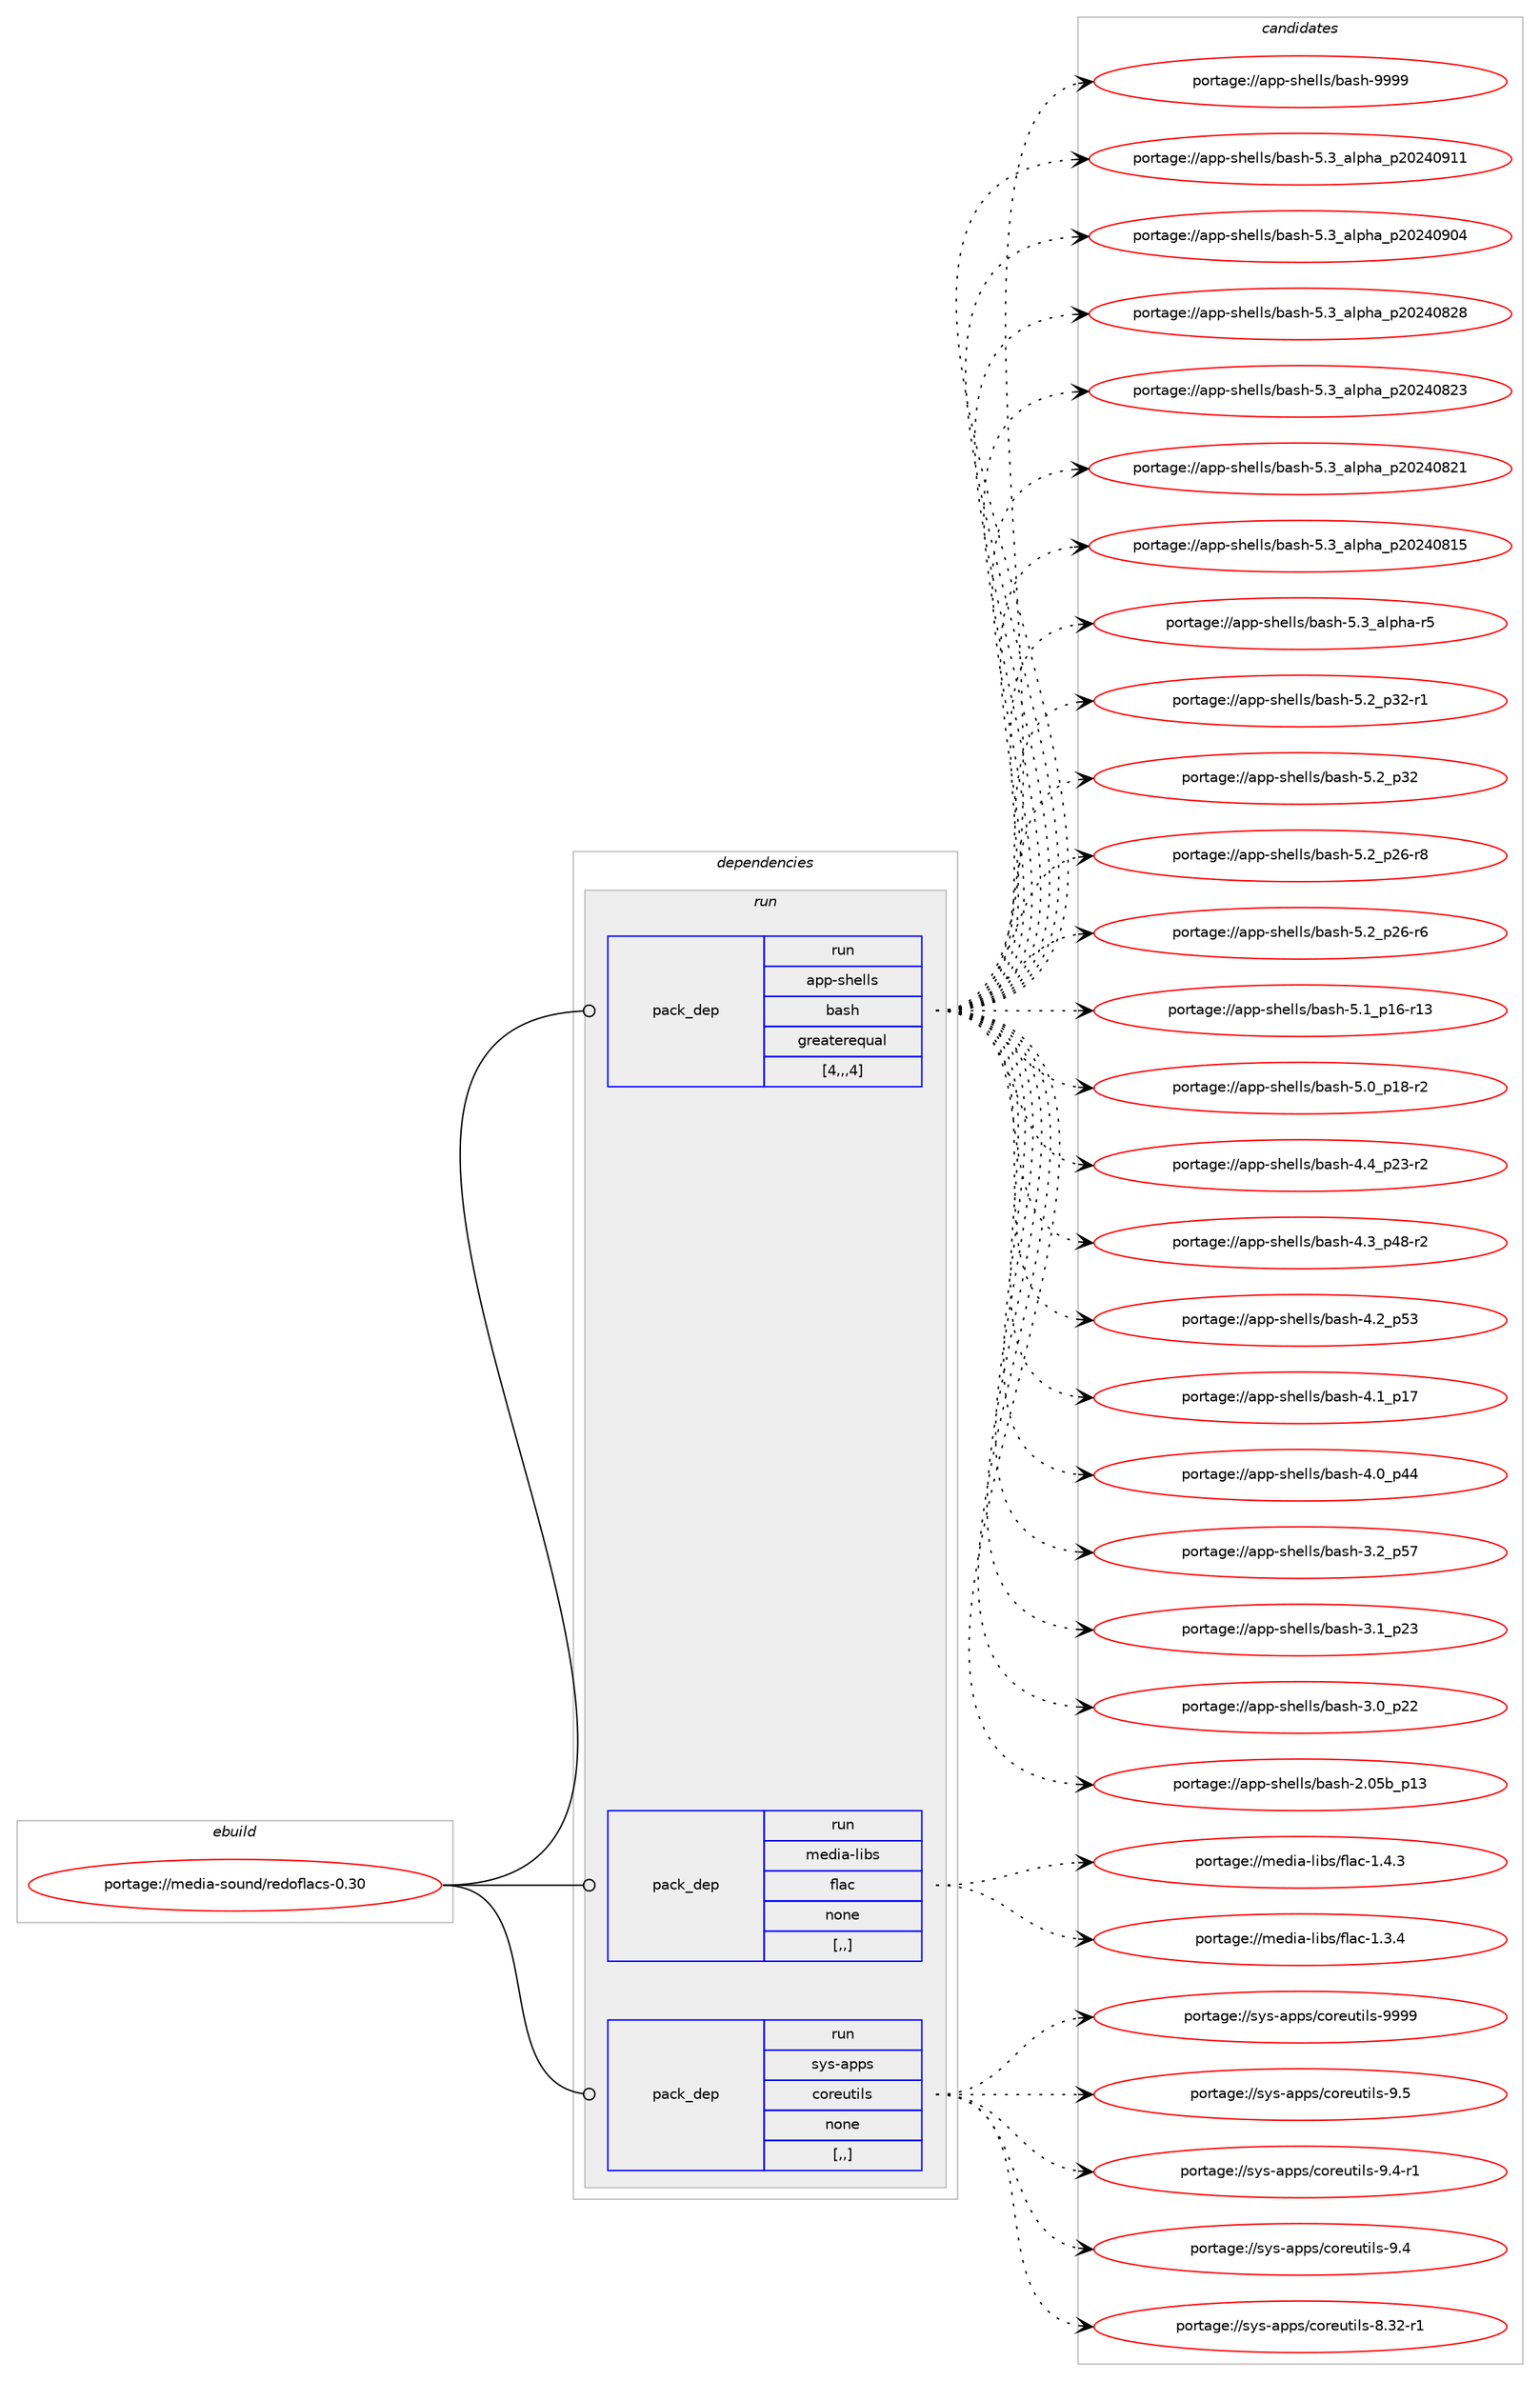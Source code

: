 digraph prolog {

# *************
# Graph options
# *************

newrank=true;
concentrate=true;
compound=true;
graph [rankdir=LR,fontname=Helvetica,fontsize=10,ranksep=1.5];#, ranksep=2.5, nodesep=0.2];
edge  [arrowhead=vee];
node  [fontname=Helvetica,fontsize=10];

# **********
# The ebuild
# **********

subgraph cluster_leftcol {
color=gray;
label=<<i>ebuild</i>>;
id [label="portage://media-sound/redoflacs-0.30", color=red, width=4, href="../media-sound/redoflacs-0.30.svg"];
}

# ****************
# The dependencies
# ****************

subgraph cluster_midcol {
color=gray;
label=<<i>dependencies</i>>;
subgraph cluster_compile {
fillcolor="#eeeeee";
style=filled;
label=<<i>compile</i>>;
}
subgraph cluster_compileandrun {
fillcolor="#eeeeee";
style=filled;
label=<<i>compile and run</i>>;
}
subgraph cluster_run {
fillcolor="#eeeeee";
style=filled;
label=<<i>run</i>>;
subgraph pack609909 {
dependency831156 [label=<<TABLE BORDER="0" CELLBORDER="1" CELLSPACING="0" CELLPADDING="4" WIDTH="220"><TR><TD ROWSPAN="6" CELLPADDING="30">pack_dep</TD></TR><TR><TD WIDTH="110">run</TD></TR><TR><TD>app-shells</TD></TR><TR><TD>bash</TD></TR><TR><TD>greaterequal</TD></TR><TR><TD>[4,,,4]</TD></TR></TABLE>>, shape=none, color=blue];
}
id:e -> dependency831156:w [weight=20,style="solid",arrowhead="odot"];
subgraph pack609910 {
dependency831157 [label=<<TABLE BORDER="0" CELLBORDER="1" CELLSPACING="0" CELLPADDING="4" WIDTH="220"><TR><TD ROWSPAN="6" CELLPADDING="30">pack_dep</TD></TR><TR><TD WIDTH="110">run</TD></TR><TR><TD>media-libs</TD></TR><TR><TD>flac</TD></TR><TR><TD>none</TD></TR><TR><TD>[,,]</TD></TR></TABLE>>, shape=none, color=blue];
}
id:e -> dependency831157:w [weight=20,style="solid",arrowhead="odot"];
subgraph pack609911 {
dependency831158 [label=<<TABLE BORDER="0" CELLBORDER="1" CELLSPACING="0" CELLPADDING="4" WIDTH="220"><TR><TD ROWSPAN="6" CELLPADDING="30">pack_dep</TD></TR><TR><TD WIDTH="110">run</TD></TR><TR><TD>sys-apps</TD></TR><TR><TD>coreutils</TD></TR><TR><TD>none</TD></TR><TR><TD>[,,]</TD></TR></TABLE>>, shape=none, color=blue];
}
id:e -> dependency831158:w [weight=20,style="solid",arrowhead="odot"];
}
}

# **************
# The candidates
# **************

subgraph cluster_choices {
rank=same;
color=gray;
label=<<i>candidates</i>>;

subgraph choice609909 {
color=black;
nodesep=1;
choice97112112451151041011081081154798971151044557575757 [label="portage://app-shells/bash-9999", color=red, width=4,href="../app-shells/bash-9999.svg"];
choice971121124511510410110810811547989711510445534651959710811210497951125048505248574949 [label="portage://app-shells/bash-5.3_alpha_p20240911", color=red, width=4,href="../app-shells/bash-5.3_alpha_p20240911.svg"];
choice971121124511510410110810811547989711510445534651959710811210497951125048505248574852 [label="portage://app-shells/bash-5.3_alpha_p20240904", color=red, width=4,href="../app-shells/bash-5.3_alpha_p20240904.svg"];
choice971121124511510410110810811547989711510445534651959710811210497951125048505248565056 [label="portage://app-shells/bash-5.3_alpha_p20240828", color=red, width=4,href="../app-shells/bash-5.3_alpha_p20240828.svg"];
choice971121124511510410110810811547989711510445534651959710811210497951125048505248565051 [label="portage://app-shells/bash-5.3_alpha_p20240823", color=red, width=4,href="../app-shells/bash-5.3_alpha_p20240823.svg"];
choice971121124511510410110810811547989711510445534651959710811210497951125048505248565049 [label="portage://app-shells/bash-5.3_alpha_p20240821", color=red, width=4,href="../app-shells/bash-5.3_alpha_p20240821.svg"];
choice971121124511510410110810811547989711510445534651959710811210497951125048505248564953 [label="portage://app-shells/bash-5.3_alpha_p20240815", color=red, width=4,href="../app-shells/bash-5.3_alpha_p20240815.svg"];
choice9711211245115104101108108115479897115104455346519597108112104974511453 [label="portage://app-shells/bash-5.3_alpha-r5", color=red, width=4,href="../app-shells/bash-5.3_alpha-r5.svg"];
choice9711211245115104101108108115479897115104455346509511251504511449 [label="portage://app-shells/bash-5.2_p32-r1", color=red, width=4,href="../app-shells/bash-5.2_p32-r1.svg"];
choice971121124511510410110810811547989711510445534650951125150 [label="portage://app-shells/bash-5.2_p32", color=red, width=4,href="../app-shells/bash-5.2_p32.svg"];
choice9711211245115104101108108115479897115104455346509511250544511456 [label="portage://app-shells/bash-5.2_p26-r8", color=red, width=4,href="../app-shells/bash-5.2_p26-r8.svg"];
choice9711211245115104101108108115479897115104455346509511250544511454 [label="portage://app-shells/bash-5.2_p26-r6", color=red, width=4,href="../app-shells/bash-5.2_p26-r6.svg"];
choice971121124511510410110810811547989711510445534649951124954451144951 [label="portage://app-shells/bash-5.1_p16-r13", color=red, width=4,href="../app-shells/bash-5.1_p16-r13.svg"];
choice9711211245115104101108108115479897115104455346489511249564511450 [label="portage://app-shells/bash-5.0_p18-r2", color=red, width=4,href="../app-shells/bash-5.0_p18-r2.svg"];
choice9711211245115104101108108115479897115104455246529511250514511450 [label="portage://app-shells/bash-4.4_p23-r2", color=red, width=4,href="../app-shells/bash-4.4_p23-r2.svg"];
choice9711211245115104101108108115479897115104455246519511252564511450 [label="portage://app-shells/bash-4.3_p48-r2", color=red, width=4,href="../app-shells/bash-4.3_p48-r2.svg"];
choice971121124511510410110810811547989711510445524650951125351 [label="portage://app-shells/bash-4.2_p53", color=red, width=4,href="../app-shells/bash-4.2_p53.svg"];
choice971121124511510410110810811547989711510445524649951124955 [label="portage://app-shells/bash-4.1_p17", color=red, width=4,href="../app-shells/bash-4.1_p17.svg"];
choice971121124511510410110810811547989711510445524648951125252 [label="portage://app-shells/bash-4.0_p44", color=red, width=4,href="../app-shells/bash-4.0_p44.svg"];
choice971121124511510410110810811547989711510445514650951125355 [label="portage://app-shells/bash-3.2_p57", color=red, width=4,href="../app-shells/bash-3.2_p57.svg"];
choice971121124511510410110810811547989711510445514649951125051 [label="portage://app-shells/bash-3.1_p23", color=red, width=4,href="../app-shells/bash-3.1_p23.svg"];
choice971121124511510410110810811547989711510445514648951125050 [label="portage://app-shells/bash-3.0_p22", color=red, width=4,href="../app-shells/bash-3.0_p22.svg"];
choice9711211245115104101108108115479897115104455046485398951124951 [label="portage://app-shells/bash-2.05b_p13", color=red, width=4,href="../app-shells/bash-2.05b_p13.svg"];
dependency831156:e -> choice97112112451151041011081081154798971151044557575757:w [style=dotted,weight="100"];
dependency831156:e -> choice971121124511510410110810811547989711510445534651959710811210497951125048505248574949:w [style=dotted,weight="100"];
dependency831156:e -> choice971121124511510410110810811547989711510445534651959710811210497951125048505248574852:w [style=dotted,weight="100"];
dependency831156:e -> choice971121124511510410110810811547989711510445534651959710811210497951125048505248565056:w [style=dotted,weight="100"];
dependency831156:e -> choice971121124511510410110810811547989711510445534651959710811210497951125048505248565051:w [style=dotted,weight="100"];
dependency831156:e -> choice971121124511510410110810811547989711510445534651959710811210497951125048505248565049:w [style=dotted,weight="100"];
dependency831156:e -> choice971121124511510410110810811547989711510445534651959710811210497951125048505248564953:w [style=dotted,weight="100"];
dependency831156:e -> choice9711211245115104101108108115479897115104455346519597108112104974511453:w [style=dotted,weight="100"];
dependency831156:e -> choice9711211245115104101108108115479897115104455346509511251504511449:w [style=dotted,weight="100"];
dependency831156:e -> choice971121124511510410110810811547989711510445534650951125150:w [style=dotted,weight="100"];
dependency831156:e -> choice9711211245115104101108108115479897115104455346509511250544511456:w [style=dotted,weight="100"];
dependency831156:e -> choice9711211245115104101108108115479897115104455346509511250544511454:w [style=dotted,weight="100"];
dependency831156:e -> choice971121124511510410110810811547989711510445534649951124954451144951:w [style=dotted,weight="100"];
dependency831156:e -> choice9711211245115104101108108115479897115104455346489511249564511450:w [style=dotted,weight="100"];
dependency831156:e -> choice9711211245115104101108108115479897115104455246529511250514511450:w [style=dotted,weight="100"];
dependency831156:e -> choice9711211245115104101108108115479897115104455246519511252564511450:w [style=dotted,weight="100"];
dependency831156:e -> choice971121124511510410110810811547989711510445524650951125351:w [style=dotted,weight="100"];
dependency831156:e -> choice971121124511510410110810811547989711510445524649951124955:w [style=dotted,weight="100"];
dependency831156:e -> choice971121124511510410110810811547989711510445524648951125252:w [style=dotted,weight="100"];
dependency831156:e -> choice971121124511510410110810811547989711510445514650951125355:w [style=dotted,weight="100"];
dependency831156:e -> choice971121124511510410110810811547989711510445514649951125051:w [style=dotted,weight="100"];
dependency831156:e -> choice971121124511510410110810811547989711510445514648951125050:w [style=dotted,weight="100"];
dependency831156:e -> choice9711211245115104101108108115479897115104455046485398951124951:w [style=dotted,weight="100"];
}
subgraph choice609910 {
color=black;
nodesep=1;
choice109101100105974510810598115471021089799454946524651 [label="portage://media-libs/flac-1.4.3", color=red, width=4,href="../media-libs/flac-1.4.3.svg"];
choice109101100105974510810598115471021089799454946514652 [label="portage://media-libs/flac-1.3.4", color=red, width=4,href="../media-libs/flac-1.3.4.svg"];
dependency831157:e -> choice109101100105974510810598115471021089799454946524651:w [style=dotted,weight="100"];
dependency831157:e -> choice109101100105974510810598115471021089799454946514652:w [style=dotted,weight="100"];
}
subgraph choice609911 {
color=black;
nodesep=1;
choice115121115459711211211547991111141011171161051081154557575757 [label="portage://sys-apps/coreutils-9999", color=red, width=4,href="../sys-apps/coreutils-9999.svg"];
choice1151211154597112112115479911111410111711610510811545574653 [label="portage://sys-apps/coreutils-9.5", color=red, width=4,href="../sys-apps/coreutils-9.5.svg"];
choice11512111545971121121154799111114101117116105108115455746524511449 [label="portage://sys-apps/coreutils-9.4-r1", color=red, width=4,href="../sys-apps/coreutils-9.4-r1.svg"];
choice1151211154597112112115479911111410111711610510811545574652 [label="portage://sys-apps/coreutils-9.4", color=red, width=4,href="../sys-apps/coreutils-9.4.svg"];
choice1151211154597112112115479911111410111711610510811545564651504511449 [label="portage://sys-apps/coreutils-8.32-r1", color=red, width=4,href="../sys-apps/coreutils-8.32-r1.svg"];
dependency831158:e -> choice115121115459711211211547991111141011171161051081154557575757:w [style=dotted,weight="100"];
dependency831158:e -> choice1151211154597112112115479911111410111711610510811545574653:w [style=dotted,weight="100"];
dependency831158:e -> choice11512111545971121121154799111114101117116105108115455746524511449:w [style=dotted,weight="100"];
dependency831158:e -> choice1151211154597112112115479911111410111711610510811545574652:w [style=dotted,weight="100"];
dependency831158:e -> choice1151211154597112112115479911111410111711610510811545564651504511449:w [style=dotted,weight="100"];
}
}

}
